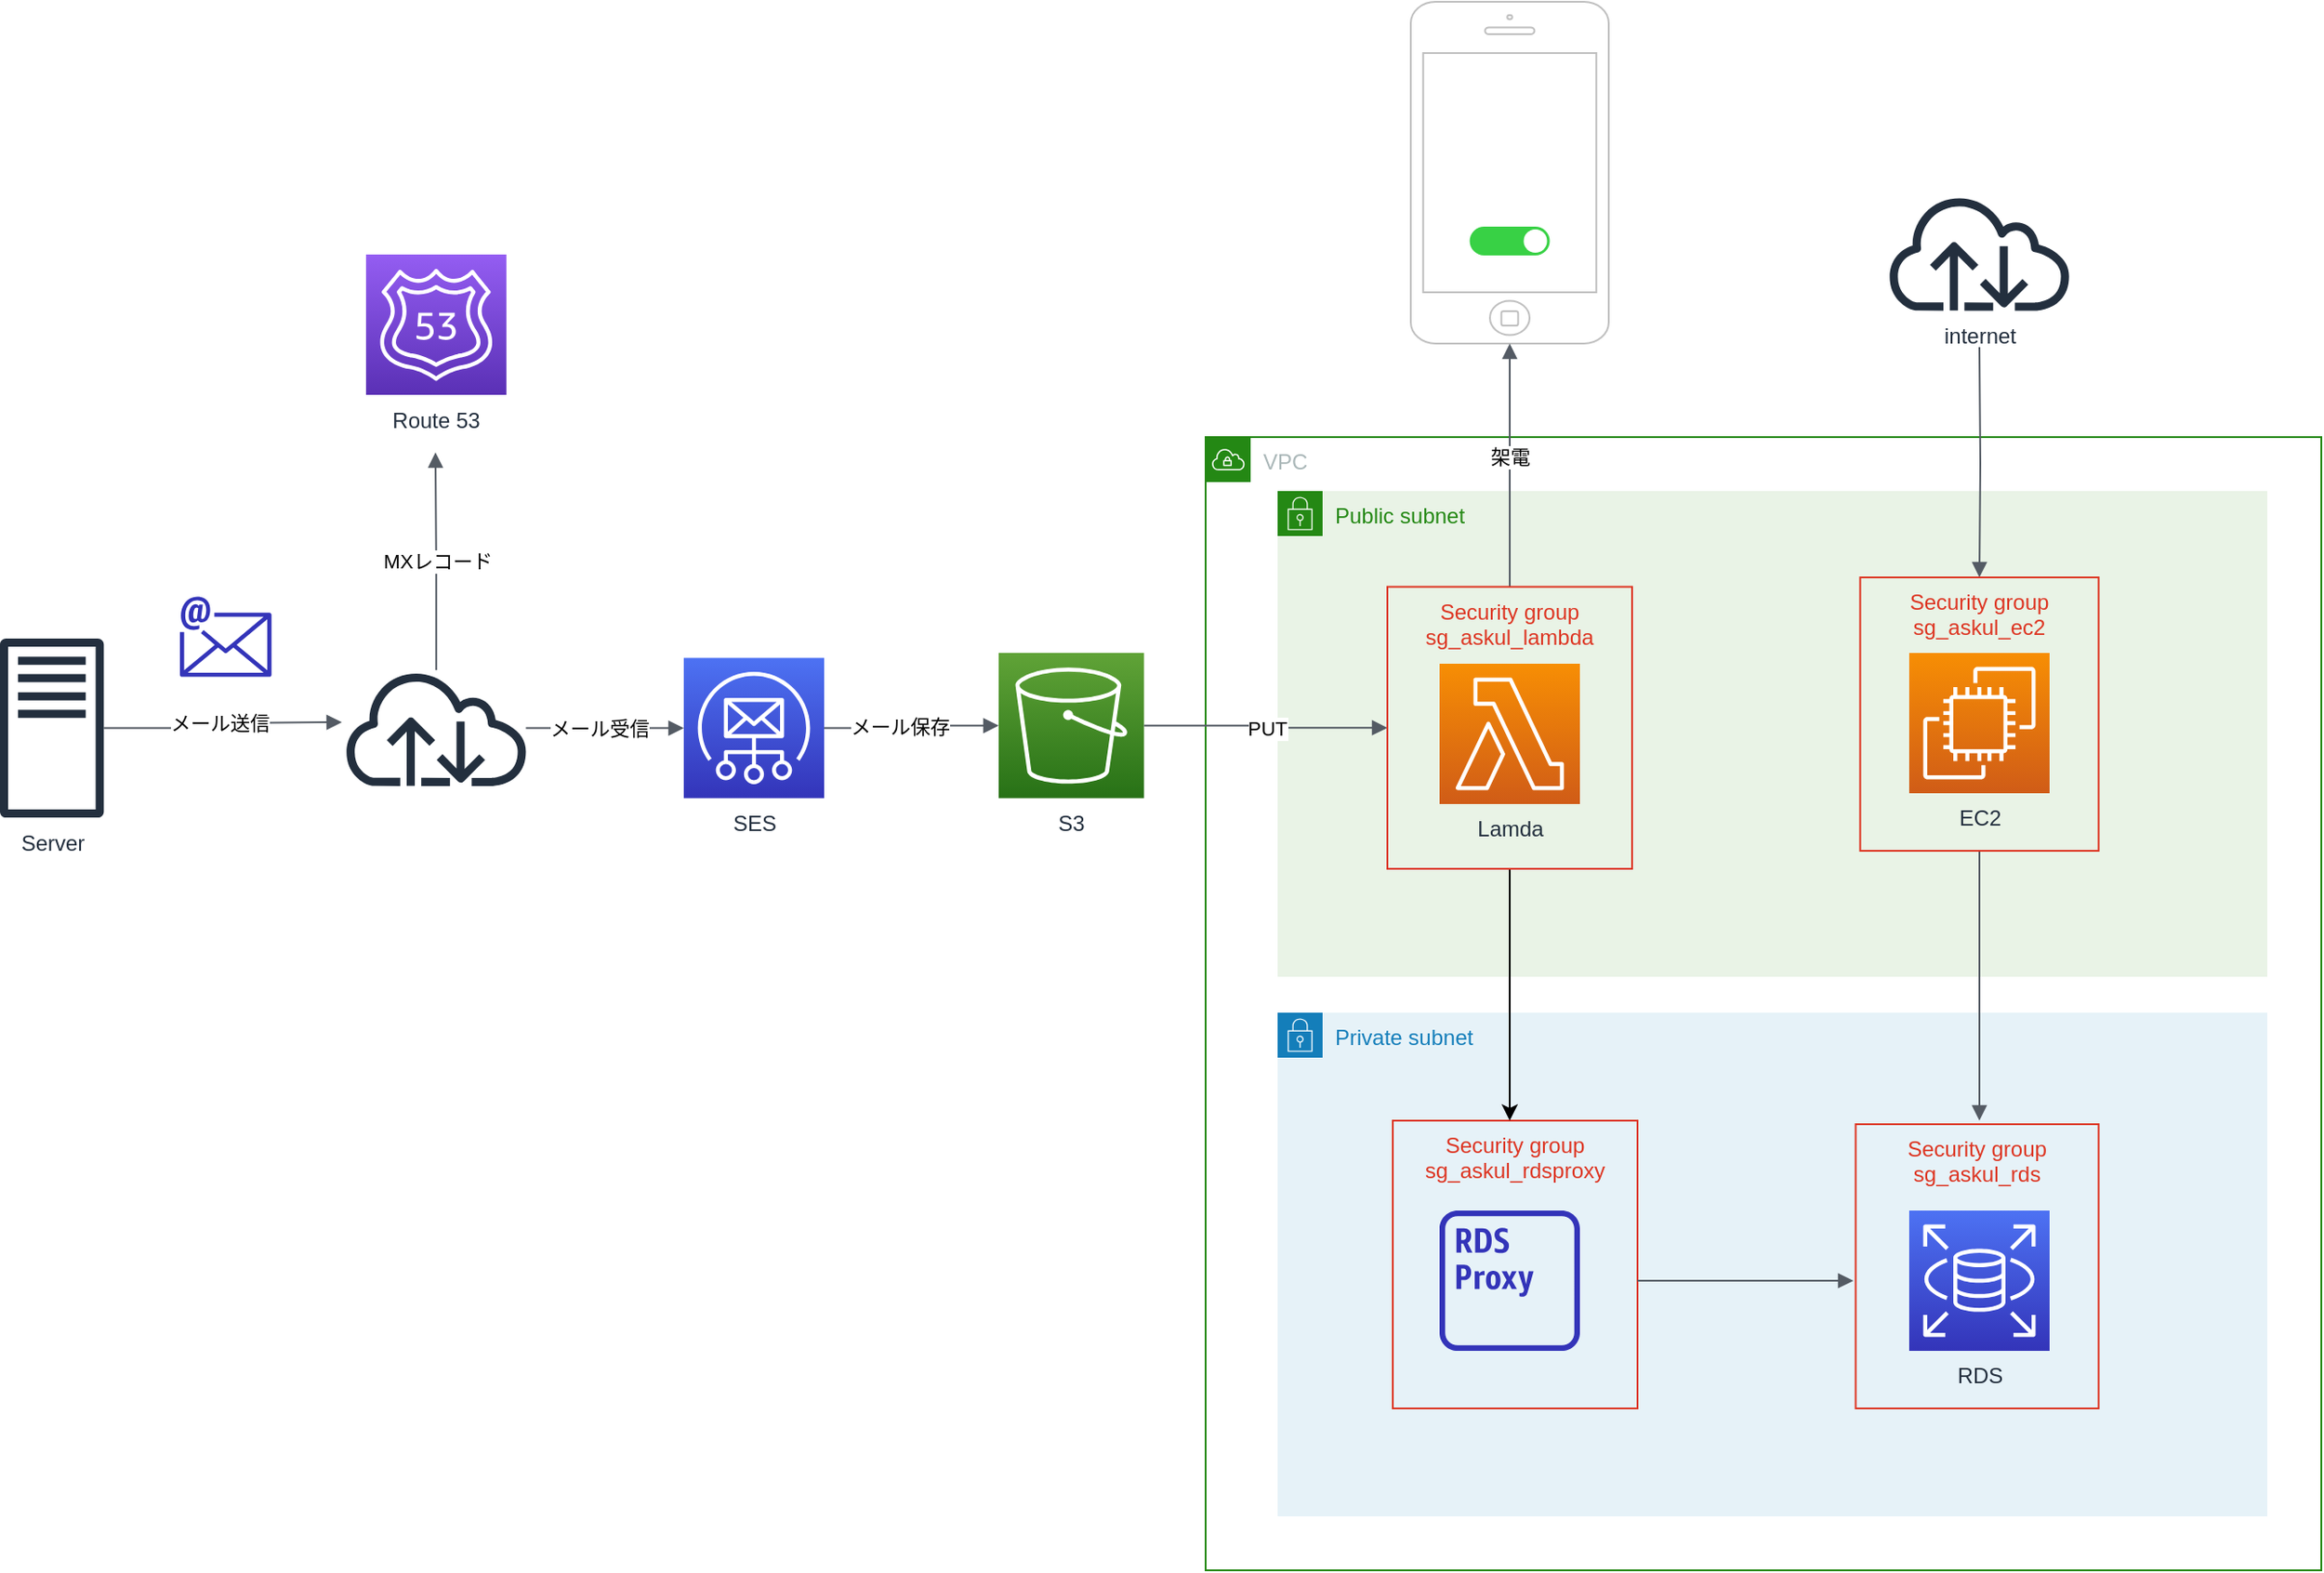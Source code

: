 <mxfile version="14.1.8" type="github"><diagram id="Ht1M8jgEwFfnCIfOTk4-" name="Page-1"><mxGraphModel dx="1629" dy="871" grid="1" gridSize="10" guides="1" tooltips="1" connect="1" arrows="1" fold="1" page="1" pageScale="1" pageWidth="1169" pageHeight="827" math="0" shadow="0"><root><mxCell id="0"/><mxCell id="1" parent="0"/><mxCell id="nZdsPkkwLRg_9y2dv_bf-3" value="VPC" style="points=[[0,0],[0.25,0],[0.5,0],[0.75,0],[1,0],[1,0.25],[1,0.5],[1,0.75],[1,1],[0.75,1],[0.5,1],[0.25,1],[0,1],[0,0.75],[0,0.5],[0,0.25]];outlineConnect=0;gradientColor=none;html=1;whiteSpace=wrap;fontSize=12;fontStyle=0;shape=mxgraph.aws4.group;grIcon=mxgraph.aws4.group_vpc;strokeColor=#248814;fillColor=none;verticalAlign=top;align=left;spacingLeft=30;fontColor=#AAB7B8;dashed=0;" parent="1" vertex="1"><mxGeometry x="700" y="250" width="620" height="630" as="geometry"/></mxCell><mxCell id="fYdD8xUAcPRiApelb-tZ-4" value="Private subnet" style="points=[[0,0],[0.25,0],[0.5,0],[0.75,0],[1,0],[1,0.25],[1,0.5],[1,0.75],[1,1],[0.75,1],[0.5,1],[0.25,1],[0,1],[0,0.75],[0,0.5],[0,0.25]];outlineConnect=0;gradientColor=none;html=1;whiteSpace=wrap;fontSize=12;fontStyle=0;shape=mxgraph.aws4.group;grIcon=mxgraph.aws4.group_security_group;grStroke=0;strokeColor=#147EBA;fillColor=#E6F2F8;verticalAlign=top;align=left;spacingLeft=30;fontColor=#147EBA;dashed=0;" parent="1" vertex="1"><mxGeometry x="740" y="570" width="550" height="280" as="geometry"/></mxCell><mxCell id="pEdhJ7LFWWFrFxFy5EKn-1" value="Security group&#xa;sg_askul_rds" style="fillColor=none;strokeColor=#DD3522;verticalAlign=top;fontStyle=0;fontColor=#DD3522;" vertex="1" parent="1"><mxGeometry x="1061.25" y="632" width="135" height="158" as="geometry"/></mxCell><mxCell id="pEdhJ7LFWWFrFxFy5EKn-6" value="Security group&#xa;sg_askul_rdsproxy" style="fillColor=none;strokeColor=#DD3522;verticalAlign=top;fontStyle=0;fontColor=#DD3522;" vertex="1" parent="1"><mxGeometry x="804" y="630" width="136" height="160" as="geometry"/></mxCell><mxCell id="fYdD8xUAcPRiApelb-tZ-3" value="Public subnet" style="points=[[0,0],[0.25,0],[0.5,0],[0.75,0],[1,0],[1,0.25],[1,0.5],[1,0.75],[1,1],[0.75,1],[0.5,1],[0.25,1],[0,1],[0,0.75],[0,0.5],[0,0.25]];outlineConnect=0;gradientColor=none;html=1;whiteSpace=wrap;fontSize=12;fontStyle=0;shape=mxgraph.aws4.group;grIcon=mxgraph.aws4.group_security_group;grStroke=0;strokeColor=#248814;fillColor=#E9F3E6;verticalAlign=top;align=left;spacingLeft=30;fontColor=#248814;dashed=0;" parent="1" vertex="1"><mxGeometry x="740" y="280" width="550" height="270" as="geometry"/></mxCell><mxCell id="nZdsPkkwLRg_9y2dv_bf-2" value="Lamda" style="outlineConnect=0;fontColor=#232F3E;gradientColor=#F78E04;gradientDirection=north;fillColor=#D05C17;strokeColor=#ffffff;dashed=0;verticalLabelPosition=bottom;verticalAlign=top;align=center;html=1;fontSize=12;fontStyle=0;aspect=fixed;shape=mxgraph.aws4.resourceIcon;resIcon=mxgraph.aws4.lambda;" parent="1" vertex="1"><mxGeometry x="830" y="376" width="78" height="78" as="geometry"/></mxCell><mxCell id="nZdsPkkwLRg_9y2dv_bf-4" value="" style="outlineConnect=0;fontColor=#232F3E;gradientColor=none;fillColor=#3334B9;strokeColor=none;dashed=0;verticalLabelPosition=bottom;verticalAlign=top;align=center;html=1;fontSize=12;fontStyle=0;aspect=fixed;pointerEvents=1;shape=mxgraph.aws4.email;" parent="1" vertex="1"><mxGeometry x="130" y="338.5" width="50.87" height="45" as="geometry"/></mxCell><mxCell id="nZdsPkkwLRg_9y2dv_bf-5" value="RDS" style="outlineConnect=0;fontColor=#232F3E;gradientColor=#4D72F3;gradientDirection=north;fillColor=#3334B9;strokeColor=#ffffff;dashed=0;verticalLabelPosition=bottom;verticalAlign=top;align=center;html=1;fontSize=12;fontStyle=0;aspect=fixed;shape=mxgraph.aws4.resourceIcon;resIcon=mxgraph.aws4.rds;" parent="1" vertex="1"><mxGeometry x="1091" y="680" width="78" height="78" as="geometry"/></mxCell><mxCell id="nZdsPkkwLRg_9y2dv_bf-7" value="SES" style="outlineConnect=0;fontColor=#232F3E;gradientColor=#4D72F3;gradientDirection=north;fillColor=#3334B9;strokeColor=#ffffff;dashed=0;verticalLabelPosition=bottom;verticalAlign=top;align=center;html=1;fontSize=12;fontStyle=0;aspect=fixed;shape=mxgraph.aws4.resourceIcon;resIcon=mxgraph.aws4.simple_email_service;" parent="1" vertex="1"><mxGeometry x="410" y="372.75" width="78" height="78" as="geometry"/></mxCell><mxCell id="51jUPdcek6EjPyget0ZV-1" value="Route 53" style="outlineConnect=0;fontColor=#232F3E;gradientColor=#945DF2;gradientDirection=north;fillColor=#5A30B5;strokeColor=#ffffff;dashed=0;verticalLabelPosition=bottom;verticalAlign=top;align=center;html=1;fontSize=12;fontStyle=0;aspect=fixed;shape=mxgraph.aws4.resourceIcon;resIcon=mxgraph.aws4.route_53;" parent="1" vertex="1"><mxGeometry x="233.41" y="148.5" width="78" height="78" as="geometry"/></mxCell><mxCell id="51jUPdcek6EjPyget0ZV-2" value="S3" style="outlineConnect=0;fontColor=#232F3E;gradientColor=#60A337;gradientDirection=north;fillColor=#277116;strokeColor=#ffffff;dashed=0;verticalLabelPosition=bottom;verticalAlign=top;align=center;html=1;fontSize=12;fontStyle=0;aspect=fixed;shape=mxgraph.aws4.resourceIcon;resIcon=mxgraph.aws4.s3;" parent="1" vertex="1"><mxGeometry x="585" y="370" width="80.75" height="80.75" as="geometry"/></mxCell><mxCell id="51jUPdcek6EjPyget0ZV-6" value="" style="outlineConnect=0;fontColor=#232F3E;gradientColor=none;fillColor=#232F3E;strokeColor=none;dashed=0;verticalLabelPosition=bottom;verticalAlign=top;align=center;html=1;fontSize=12;fontStyle=0;aspect=fixed;pointerEvents=1;shape=mxgraph.aws4.internet;" parent="1" vertex="1"><mxGeometry x="220.01" y="379.5" width="104.81" height="64.5" as="geometry"/></mxCell><mxCell id="51jUPdcek6EjPyget0ZV-10" value="" style="html=1;verticalLabelPosition=bottom;labelBackgroundColor=#ffffff;verticalAlign=top;shadow=0;dashed=0;strokeWidth=1;shape=mxgraph.ios7.misc.iphone;strokeColor=#c0c0c0;" parent="1" vertex="1"><mxGeometry x="814" y="8" width="110" height="190" as="geometry"/></mxCell><mxCell id="51jUPdcek6EjPyget0ZV-13" value="" style="html=1;verticalLabelPosition=bottom;labelBackgroundColor=#ffffff;verticalAlign=top;shadow=0;dashed=0;strokeWidth=1;shape=mxgraph.ios7ui.onOffButton;buttonState=on;strokeColor=#38D145;strokeColor2=#aaaaaa;fillColor=#38D145;fillColor2=#ffffff;" parent="1" vertex="1"><mxGeometry x="847.25" y="133.5" width="43.5" height="15" as="geometry"/></mxCell><mxCell id="51jUPdcek6EjPyget0ZV-14" value="" style="edgeStyle=orthogonalEdgeStyle;html=1;endArrow=block;elbow=vertical;startArrow=none;endFill=1;strokeColor=#545B64;rounded=0;" parent="1" source="51jUPdcek6EjPyget0ZV-35" edge="1"><mxGeometry width="100" relative="1" as="geometry"><mxPoint x="95" y="408.3" as="sourcePoint"/><mxPoint x="220" y="408.5" as="targetPoint"/></mxGeometry></mxCell><mxCell id="51jUPdcek6EjPyget0ZV-28" value="メール送信" style="edgeLabel;html=1;align=center;verticalAlign=middle;resizable=0;points=[];" parent="51jUPdcek6EjPyget0ZV-14" vertex="1" connectable="0"><mxGeometry x="0.191" y="-4" relative="1" as="geometry"><mxPoint x="-14" y="-4.3" as="offset"/></mxGeometry></mxCell><mxCell id="51jUPdcek6EjPyget0ZV-15" value="" style="edgeStyle=orthogonalEdgeStyle;html=1;endArrow=block;elbow=vertical;startArrow=none;endFill=1;strokeColor=#545B64;rounded=0;" parent="1" source="51jUPdcek6EjPyget0ZV-6" edge="1"><mxGeometry width="100" relative="1" as="geometry"><mxPoint x="270" y="378.5" as="sourcePoint"/><mxPoint x="272" y="258.5" as="targetPoint"/></mxGeometry></mxCell><mxCell id="51jUPdcek6EjPyget0ZV-20" value="MXレコード" style="edgeLabel;html=1;align=center;verticalAlign=middle;resizable=0;points=[];" parent="51jUPdcek6EjPyget0ZV-15" vertex="1" connectable="0"><mxGeometry x="0.352" y="2" relative="1" as="geometry"><mxPoint x="2.01" y="21.25" as="offset"/></mxGeometry></mxCell><mxCell id="51jUPdcek6EjPyget0ZV-17" value="" style="edgeStyle=orthogonalEdgeStyle;html=1;endArrow=block;elbow=vertical;startArrow=none;endFill=1;strokeColor=#545B64;rounded=0;" parent="1" source="51jUPdcek6EjPyget0ZV-6" target="nZdsPkkwLRg_9y2dv_bf-7" edge="1"><mxGeometry width="100" relative="1" as="geometry"><mxPoint x="128" y="448.567" as="sourcePoint"/><mxPoint x="240" y="448.5" as="targetPoint"/></mxGeometry></mxCell><mxCell id="51jUPdcek6EjPyget0ZV-29" value="メール受信" style="edgeLabel;html=1;align=center;verticalAlign=middle;resizable=0;points=[];" parent="51jUPdcek6EjPyget0ZV-17" vertex="1" connectable="0"><mxGeometry x="-0.07" relative="1" as="geometry"><mxPoint as="offset"/></mxGeometry></mxCell><mxCell id="51jUPdcek6EjPyget0ZV-21" value="" style="edgeStyle=orthogonalEdgeStyle;html=1;endArrow=block;elbow=vertical;startArrow=none;endFill=1;strokeColor=#545B64;rounded=0;" parent="1" source="nZdsPkkwLRg_9y2dv_bf-7" target="51jUPdcek6EjPyget0ZV-2" edge="1"><mxGeometry width="100" relative="1" as="geometry"><mxPoint x="334.023" y="421.767" as="sourcePoint"/><mxPoint x="420" y="421.767" as="targetPoint"/></mxGeometry></mxCell><mxCell id="51jUPdcek6EjPyget0ZV-30" value="メール保存" style="edgeLabel;html=1;align=center;verticalAlign=middle;resizable=0;points=[];" parent="51jUPdcek6EjPyget0ZV-21" vertex="1" connectable="0"><mxGeometry x="0.017" y="-2" relative="1" as="geometry"><mxPoint x="-7.33" y="-2" as="offset"/></mxGeometry></mxCell><mxCell id="51jUPdcek6EjPyget0ZV-22" value="" style="edgeStyle=orthogonalEdgeStyle;html=1;endArrow=block;elbow=vertical;startArrow=none;endFill=1;strokeColor=#545B64;rounded=0;entryX=0;entryY=0.5;entryDx=0;entryDy=0;" parent="1" source="51jUPdcek6EjPyget0ZV-2" target="pEdhJ7LFWWFrFxFy5EKn-9" edge="1"><mxGeometry width="100" relative="1" as="geometry"><mxPoint x="498" y="393.25" as="sourcePoint"/><mxPoint x="800" y="415" as="targetPoint"/></mxGeometry></mxCell><mxCell id="51jUPdcek6EjPyget0ZV-31" value="PUT" style="edgeLabel;html=1;align=center;verticalAlign=middle;resizable=0;points=[];" parent="51jUPdcek6EjPyget0ZV-22" vertex="1" connectable="0"><mxGeometry x="0.009" y="2" relative="1" as="geometry"><mxPoint x="0.53" y="2" as="offset"/></mxGeometry></mxCell><mxCell id="51jUPdcek6EjPyget0ZV-26" value="" style="edgeStyle=orthogonalEdgeStyle;html=1;endArrow=block;elbow=vertical;startArrow=none;endFill=1;strokeColor=#545B64;rounded=0;exitX=0.5;exitY=0;exitDx=0;exitDy=0;" parent="1" source="pEdhJ7LFWWFrFxFy5EKn-9" target="51jUPdcek6EjPyget0ZV-10" edge="1"><mxGeometry width="100" relative="1" as="geometry"><mxPoint x="1380" y="210" as="sourcePoint"/><mxPoint x="980" y="393.25" as="targetPoint"/></mxGeometry></mxCell><mxCell id="51jUPdcek6EjPyget0ZV-32" value="架電" style="edgeLabel;html=1;align=center;verticalAlign=middle;resizable=0;points=[];" parent="51jUPdcek6EjPyget0ZV-26" vertex="1" connectable="0"><mxGeometry x="-0.239" relative="1" as="geometry"><mxPoint y="-21.31" as="offset"/></mxGeometry></mxCell><mxCell id="51jUPdcek6EjPyget0ZV-35" value="Server" style="outlineConnect=0;fontColor=#232F3E;gradientColor=none;fillColor=#232F3E;strokeColor=none;dashed=0;verticalLabelPosition=bottom;verticalAlign=top;align=center;html=1;fontSize=12;fontStyle=0;aspect=fixed;pointerEvents=1;shape=mxgraph.aws4.traditional_server;" parent="1" vertex="1"><mxGeometry x="30" y="361.75" width="57.69" height="100" as="geometry"/></mxCell><mxCell id="fYdD8xUAcPRiApelb-tZ-1" value="EC2" style="outlineConnect=0;fontColor=#232F3E;gradientColor=#F78E04;gradientDirection=north;fillColor=#D05C17;strokeColor=#ffffff;dashed=0;verticalLabelPosition=bottom;verticalAlign=top;align=center;html=1;fontSize=12;fontStyle=0;aspect=fixed;shape=mxgraph.aws4.resourceIcon;resIcon=mxgraph.aws4.ec2;" parent="1" vertex="1"><mxGeometry x="1091" y="370" width="78" height="78" as="geometry"/></mxCell><mxCell id="fYdD8xUAcPRiApelb-tZ-2" value="" style="outlineConnect=0;fontColor=#232F3E;gradientColor=none;fillColor=#3334B9;strokeColor=none;dashed=0;verticalLabelPosition=bottom;verticalAlign=top;align=center;html=1;fontSize=12;fontStyle=0;aspect=fixed;pointerEvents=1;shape=mxgraph.aws4.rds_proxy_alt;" parent="1" vertex="1"><mxGeometry x="830" y="680" width="78" height="78" as="geometry"/></mxCell><mxCell id="fYdD8xUAcPRiApelb-tZ-6" value="" style="edgeStyle=orthogonalEdgeStyle;html=1;endArrow=block;elbow=vertical;startArrow=none;endFill=1;strokeColor=#545B64;rounded=0;" parent="1" edge="1"><mxGeometry width="100" relative="1" as="geometry"><mxPoint x="940" y="719" as="sourcePoint"/><mxPoint x="1060" y="719" as="targetPoint"/><Array as="points"/></mxGeometry></mxCell><mxCell id="fYdD8xUAcPRiApelb-tZ-9" value="internet" style="outlineConnect=0;fontColor=#232F3E;gradientColor=none;fillColor=#232F3E;strokeColor=none;dashed=0;verticalLabelPosition=bottom;verticalAlign=top;align=center;html=1;fontSize=12;fontStyle=0;aspect=fixed;pointerEvents=1;shape=mxgraph.aws4.internet;" parent="1" vertex="1"><mxGeometry x="1077.59" y="115.25" width="104.81" height="64.5" as="geometry"/></mxCell><mxCell id="fYdD8xUAcPRiApelb-tZ-10" value="" style="edgeStyle=orthogonalEdgeStyle;rounded=0;orthogonalLoop=1;jettySize=auto;html=1;exitX=0.5;exitY=1;exitDx=0;exitDy=0;" parent="1" edge="1" source="pEdhJ7LFWWFrFxFy5EKn-9"><mxGeometry relative="1" as="geometry"><mxPoint x="815" y="440" as="sourcePoint"/><mxPoint x="869" y="630" as="targetPoint"/></mxGeometry></mxCell><mxCell id="fYdD8xUAcPRiApelb-tZ-7" value="" style="edgeStyle=orthogonalEdgeStyle;html=1;endArrow=block;elbow=vertical;startArrow=none;endFill=1;strokeColor=#545B64;rounded=0;exitX=0.5;exitY=1;exitDx=0;exitDy=0;" parent="1" edge="1" source="pEdhJ7LFWWFrFxFy5EKn-8"><mxGeometry width="100" relative="1" as="geometry"><mxPoint x="989" y="440" as="sourcePoint"/><mxPoint x="1130" y="630" as="targetPoint"/><Array as="points"/></mxGeometry></mxCell><mxCell id="fYdD8xUAcPRiApelb-tZ-12" value="" style="edgeStyle=orthogonalEdgeStyle;html=1;endArrow=block;elbow=vertical;startArrow=none;endFill=1;strokeColor=#545B64;rounded=0;entryX=0.5;entryY=0;entryDx=0;entryDy=0;" parent="1" edge="1" target="pEdhJ7LFWWFrFxFy5EKn-8"><mxGeometry width="100" relative="1" as="geometry"><mxPoint x="1130" y="200" as="sourcePoint"/><mxPoint x="989" y="340" as="targetPoint"/><Array as="points"/></mxGeometry></mxCell><mxCell id="pEdhJ7LFWWFrFxFy5EKn-8" value="Security group&#xa;sg_askul_ec2" style="fillColor=none;strokeColor=#DD3522;verticalAlign=top;fontStyle=0;fontColor=#DD3522;" vertex="1" parent="1"><mxGeometry x="1063.75" y="328" width="132.5" height="152" as="geometry"/></mxCell><mxCell id="pEdhJ7LFWWFrFxFy5EKn-9" value="Security group&#xa;sg_askul_lambda" style="fillColor=none;strokeColor=#DD3522;verticalAlign=top;fontStyle=0;fontColor=#DD3522;" vertex="1" parent="1"><mxGeometry x="801" y="333.25" width="136" height="156.75" as="geometry"/></mxCell></root></mxGraphModel></diagram></mxfile>